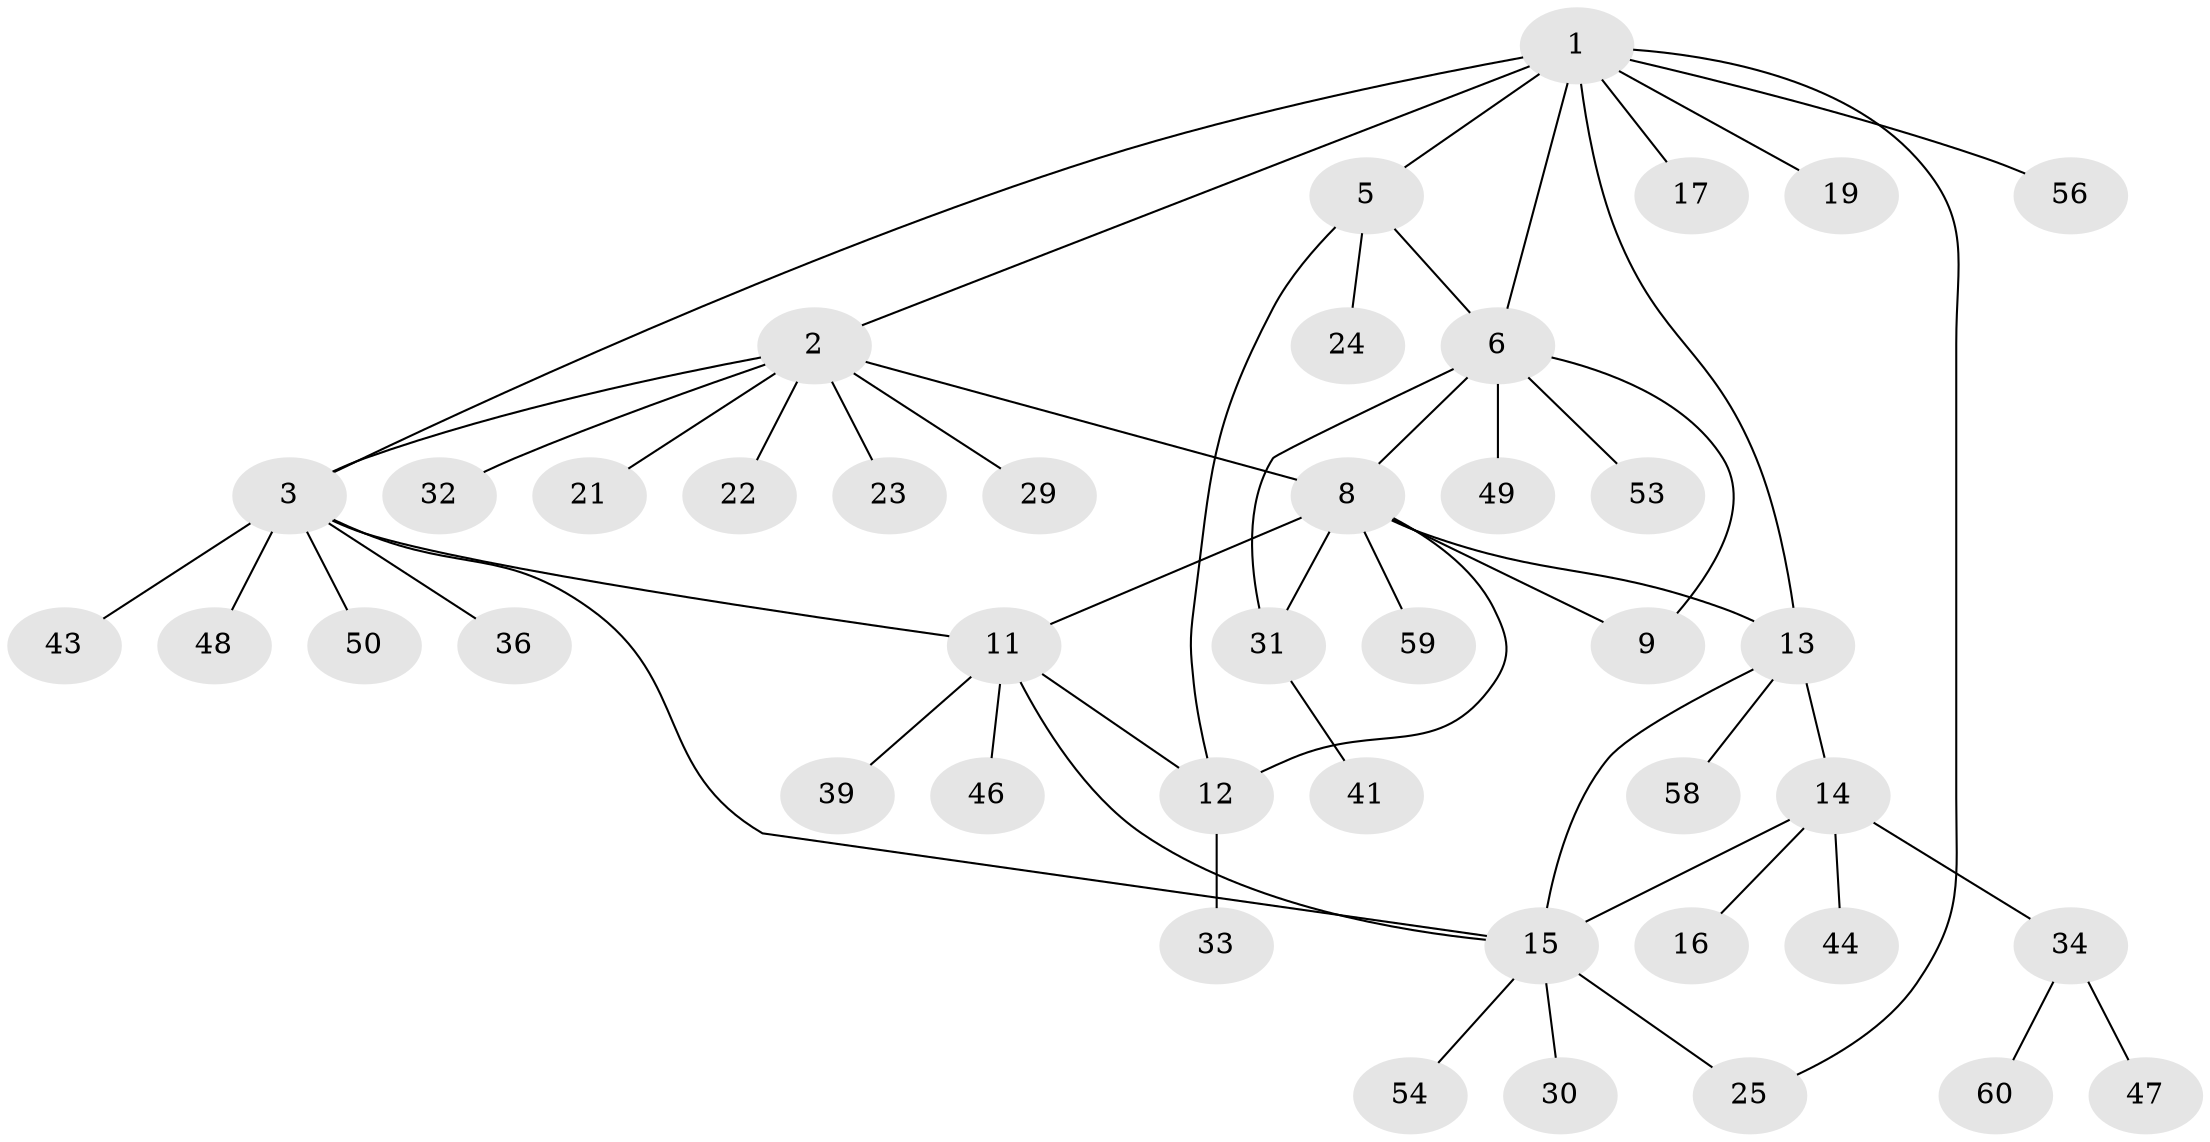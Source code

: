 // original degree distribution, {4: 0.06666666666666667, 8: 0.03333333333333333, 7: 0.06666666666666667, 5: 0.03333333333333333, 3: 0.05, 6: 0.03333333333333333, 2: 0.16666666666666666, 1: 0.55}
// Generated by graph-tools (version 1.1) at 2025/11/02/27/25 16:11:32]
// undirected, 42 vertices, 54 edges
graph export_dot {
graph [start="1"]
  node [color=gray90,style=filled];
  1 [super="+4"];
  2 [super="+28"];
  3 [super="+35"];
  5 [super="+27"];
  6 [super="+7"];
  8 [super="+10"];
  9 [super="+20"];
  11 [super="+37"];
  12 [super="+26"];
  13 [super="+42"];
  14 [super="+55"];
  15 [super="+52"];
  16 [super="+38"];
  17 [super="+18"];
  19;
  21;
  22;
  23;
  24;
  25 [super="+40"];
  29;
  30;
  31 [super="+51"];
  32;
  33 [super="+45"];
  34 [super="+57"];
  36;
  39;
  41;
  43;
  44;
  46;
  47;
  48;
  49;
  50;
  53;
  54;
  56;
  58;
  59;
  60;
  1 -- 2;
  1 -- 3;
  1 -- 56;
  1 -- 17;
  1 -- 19;
  1 -- 5;
  1 -- 6;
  1 -- 25;
  1 -- 13;
  2 -- 3;
  2 -- 8;
  2 -- 21;
  2 -- 22;
  2 -- 23;
  2 -- 29;
  2 -- 32;
  3 -- 11;
  3 -- 15;
  3 -- 43;
  3 -- 48;
  3 -- 50;
  3 -- 36;
  5 -- 6;
  5 -- 12;
  5 -- 24;
  6 -- 31;
  6 -- 49;
  6 -- 53;
  6 -- 8;
  6 -- 9;
  8 -- 9;
  8 -- 13;
  8 -- 59;
  8 -- 11;
  8 -- 12;
  8 -- 31;
  11 -- 12;
  11 -- 15;
  11 -- 39;
  11 -- 46;
  12 -- 33;
  13 -- 14;
  13 -- 15;
  13 -- 58;
  14 -- 15;
  14 -- 16;
  14 -- 34;
  14 -- 44;
  15 -- 30;
  15 -- 25;
  15 -- 54;
  31 -- 41;
  34 -- 47;
  34 -- 60;
}
